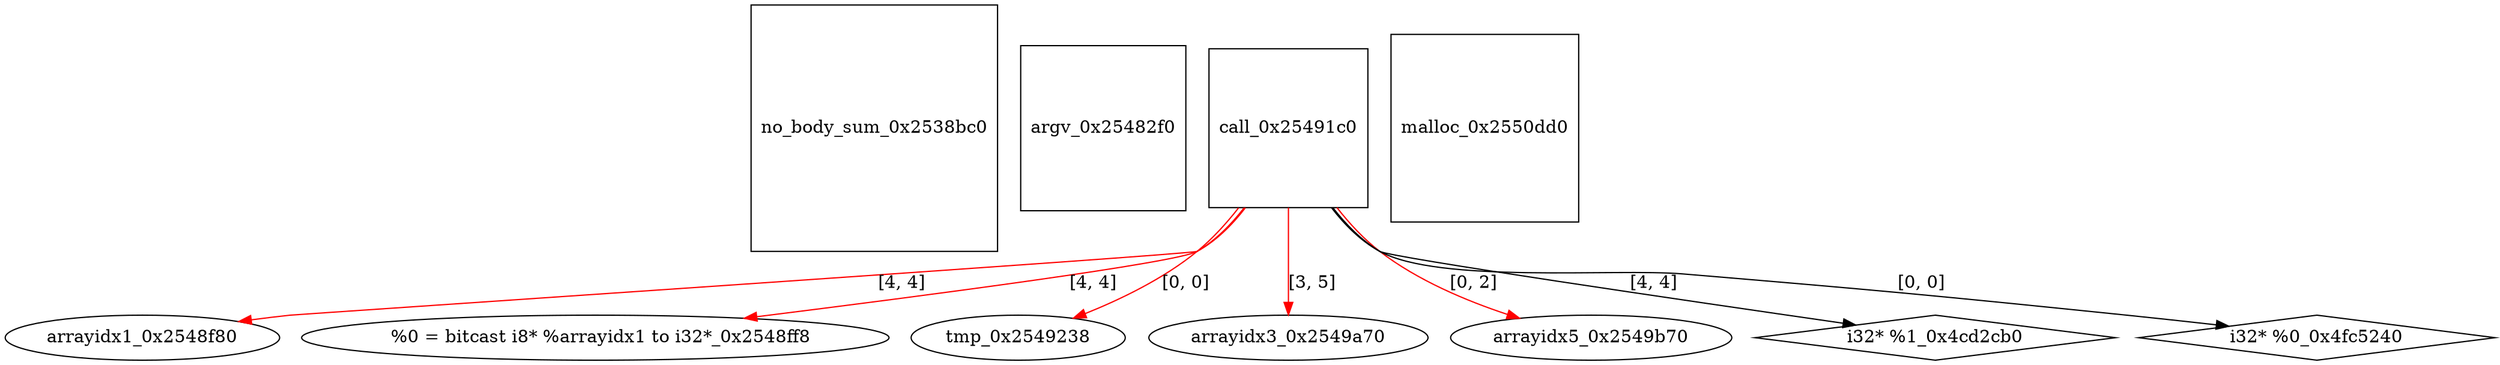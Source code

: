 digraph grafico {
"no_body_sum_0x2538bc0" [shape=square];
"argv_0x25482f0" [shape=square];
"arrayidx1_0x2548f80" [shape=ellipse];
"call_0x25491c0" -> "arrayidx1_0x2548f80" [label="[4, 4]",color=red];
"  %0 = bitcast i8* %arrayidx1 to i32*_0x2548ff8" [shape=ellipse];
"call_0x25491c0" -> "  %0 = bitcast i8* %arrayidx1 to i32*_0x2548ff8" [label="[4, 4]",color=red];
"call_0x25491c0" [shape=square];
"tmp_0x2549238" [shape=ellipse];
"call_0x25491c0" -> "tmp_0x2549238" [label="[0, 0]",color=red];
"arrayidx3_0x2549a70" [shape=ellipse];
"call_0x25491c0" -> "arrayidx3_0x2549a70" [label="[3, 5]",color=red];
"arrayidx5_0x2549b70" [shape=ellipse];
"call_0x25491c0" -> "arrayidx5_0x2549b70" [label="[0, 2]",color=red];
"malloc_0x2550dd0" [shape=square];
"i32* %1_0x4cd2cb0" [shape=diamond];
"call_0x25491c0" -> "i32* %1_0x4cd2cb0" [label="[4, 4]"];
"i32* %0_0x4fc5240" [shape=diamond];
"call_0x25491c0" -> "i32* %0_0x4fc5240" [label="[0, 0]"];
}
